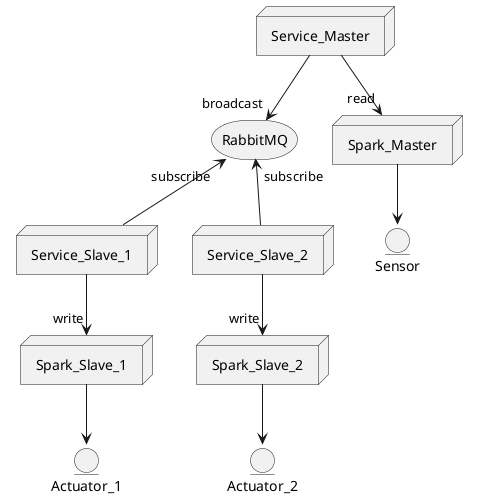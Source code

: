 @startuml Block Synchronization
    node Service_Master
    node Spark_Master
    entity Sensor

    node Service_Slave_1
    node Spark_Slave_1
    entity Actuator_1

    node Service_Slave_2
    node Spark_Slave_2
    entity Actuator_2

    storage RabbitMQ

    Service_Master --> "read" Spark_Master
    Service_Slave_1 --> "write" Spark_Slave_1
    Service_Slave_2 --> "write" Spark_Slave_2
    
    Service_Master --> "broadcast" RabbitMQ
    Service_Slave_1 -up-> "subscribe" RabbitMQ
    Service_Slave_2 -up-> "subscribe" RabbitMQ

    Spark_Master --> Sensor
    Spark_Slave_1 --> Actuator_1
    Spark_Slave_2 --> Actuator_2
@enduml